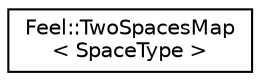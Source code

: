 digraph "Graphical Class Hierarchy"
{
 // LATEX_PDF_SIZE
  edge [fontname="Helvetica",fontsize="10",labelfontname="Helvetica",labelfontsize="10"];
  node [fontname="Helvetica",fontsize="10",shape=record];
  rankdir="LR";
  Node0 [label="Feel::TwoSpacesMap\l\< SpaceType \>",height=0.2,width=0.4,color="black", fillcolor="white", style="filled",URL="$classFeel_1_1TwoSpacesMap.html",tooltip="This class provides a correspondancy map between two spaces and particularly between a sequential spa..."];
}
